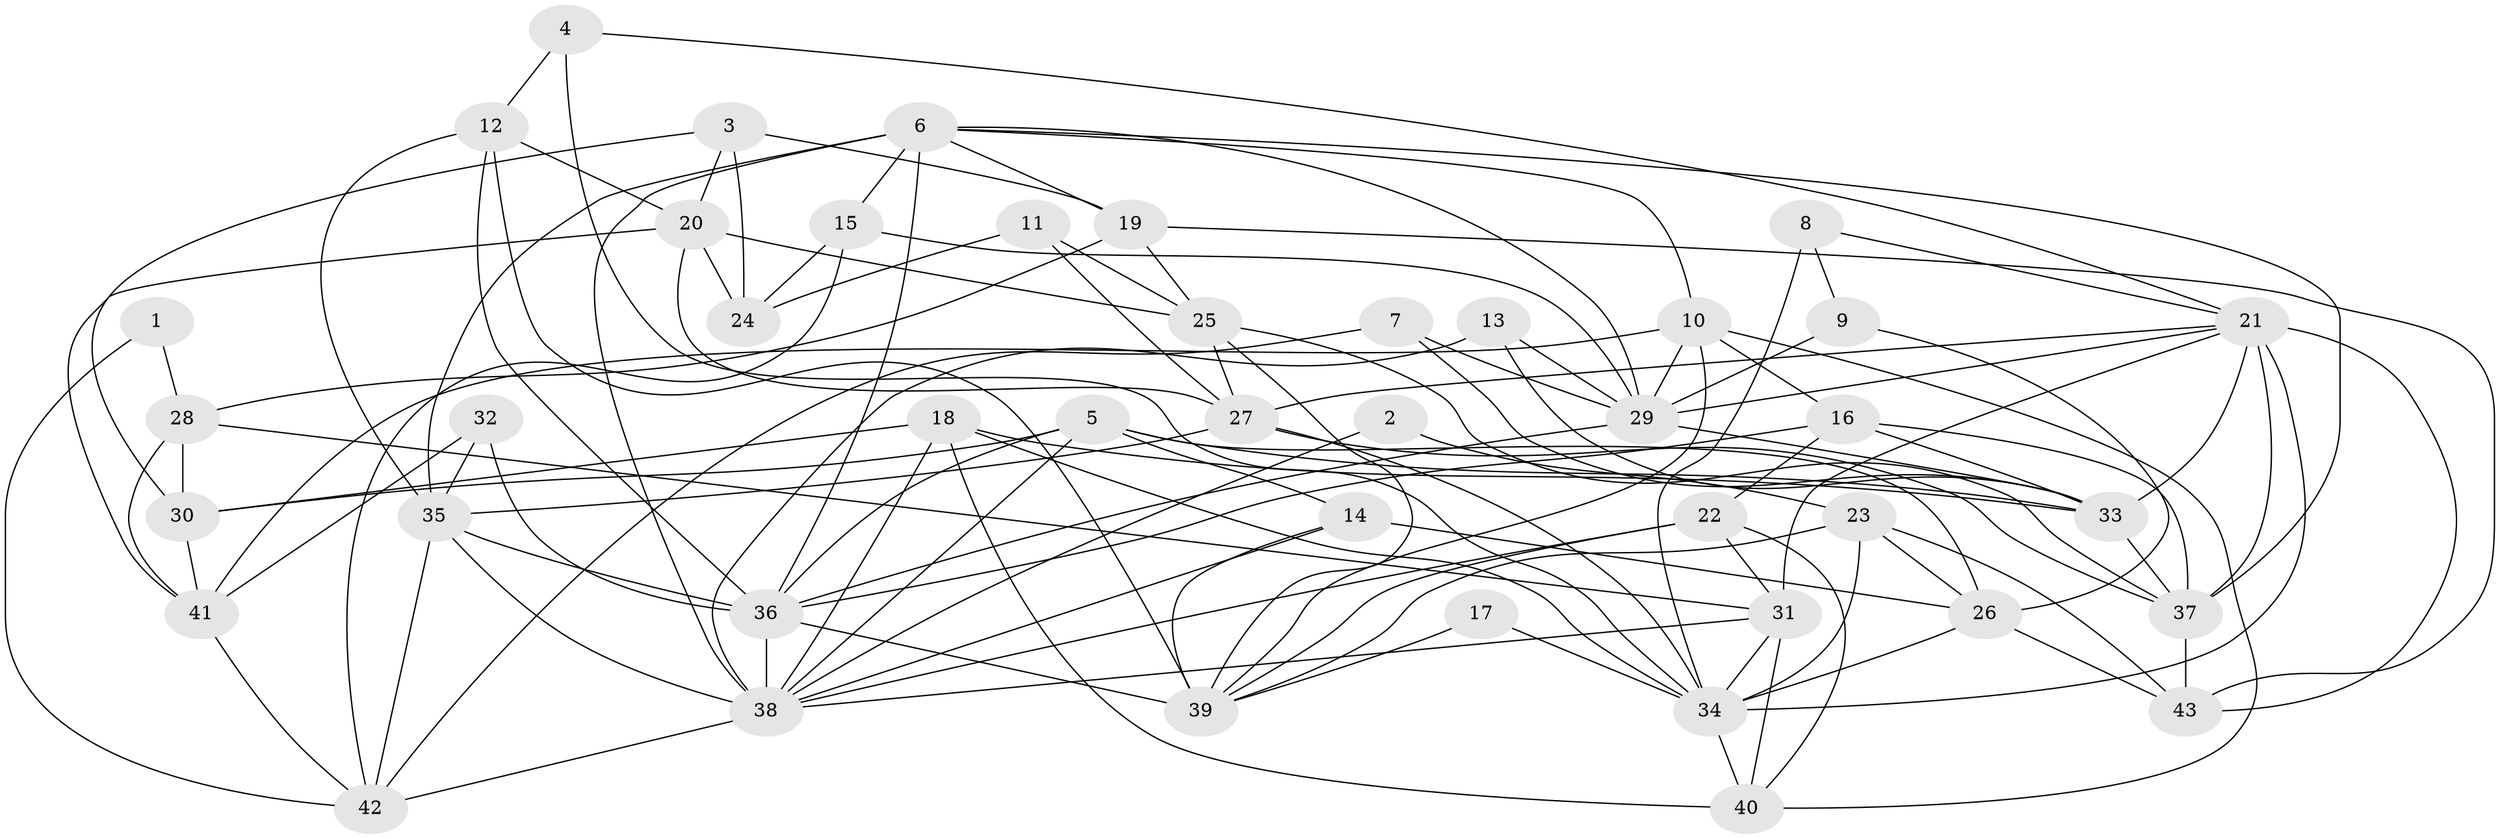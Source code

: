 // original degree distribution, {3: 0.27906976744186046, 4: 0.313953488372093, 2: 0.10465116279069768, 6: 0.05813953488372093, 8: 0.03488372093023256, 7: 0.011627906976744186, 5: 0.19767441860465115}
// Generated by graph-tools (version 1.1) at 2025/26/03/09/25 03:26:17]
// undirected, 43 vertices, 117 edges
graph export_dot {
graph [start="1"]
  node [color=gray90,style=filled];
  1;
  2;
  3;
  4;
  5;
  6;
  7;
  8;
  9;
  10;
  11;
  12;
  13;
  14;
  15;
  16;
  17;
  18;
  19;
  20;
  21;
  22;
  23;
  24;
  25;
  26;
  27;
  28;
  29;
  30;
  31;
  32;
  33;
  34;
  35;
  36;
  37;
  38;
  39;
  40;
  41;
  42;
  43;
  1 -- 28 [weight=1.0];
  1 -- 42 [weight=1.0];
  2 -- 23 [weight=1.0];
  2 -- 38 [weight=1.0];
  3 -- 19 [weight=1.0];
  3 -- 20 [weight=1.0];
  3 -- 24 [weight=1.0];
  3 -- 30 [weight=1.0];
  4 -- 12 [weight=1.0];
  4 -- 21 [weight=1.0];
  4 -- 34 [weight=1.0];
  5 -- 14 [weight=1.0];
  5 -- 26 [weight=1.0];
  5 -- 30 [weight=1.0];
  5 -- 33 [weight=1.0];
  5 -- 36 [weight=1.0];
  5 -- 38 [weight=1.0];
  6 -- 10 [weight=1.0];
  6 -- 15 [weight=2.0];
  6 -- 19 [weight=1.0];
  6 -- 29 [weight=1.0];
  6 -- 35 [weight=1.0];
  6 -- 36 [weight=3.0];
  6 -- 37 [weight=2.0];
  6 -- 38 [weight=1.0];
  7 -- 29 [weight=1.0];
  7 -- 33 [weight=1.0];
  7 -- 42 [weight=1.0];
  8 -- 9 [weight=1.0];
  8 -- 21 [weight=1.0];
  8 -- 34 [weight=2.0];
  9 -- 26 [weight=1.0];
  9 -- 29 [weight=1.0];
  10 -- 16 [weight=1.0];
  10 -- 29 [weight=1.0];
  10 -- 39 [weight=1.0];
  10 -- 40 [weight=1.0];
  10 -- 41 [weight=1.0];
  11 -- 24 [weight=1.0];
  11 -- 25 [weight=1.0];
  11 -- 27 [weight=1.0];
  12 -- 20 [weight=1.0];
  12 -- 35 [weight=1.0];
  12 -- 36 [weight=1.0];
  12 -- 39 [weight=1.0];
  13 -- 29 [weight=1.0];
  13 -- 33 [weight=1.0];
  13 -- 38 [weight=1.0];
  14 -- 26 [weight=1.0];
  14 -- 38 [weight=1.0];
  14 -- 39 [weight=1.0];
  15 -- 24 [weight=1.0];
  15 -- 29 [weight=1.0];
  15 -- 42 [weight=1.0];
  16 -- 22 [weight=1.0];
  16 -- 33 [weight=1.0];
  16 -- 36 [weight=1.0];
  16 -- 37 [weight=1.0];
  17 -- 34 [weight=1.0];
  17 -- 39 [weight=1.0];
  18 -- 30 [weight=1.0];
  18 -- 33 [weight=1.0];
  18 -- 34 [weight=1.0];
  18 -- 38 [weight=1.0];
  18 -- 40 [weight=2.0];
  19 -- 25 [weight=1.0];
  19 -- 28 [weight=1.0];
  19 -- 43 [weight=1.0];
  20 -- 24 [weight=1.0];
  20 -- 25 [weight=1.0];
  20 -- 27 [weight=1.0];
  20 -- 41 [weight=1.0];
  21 -- 27 [weight=1.0];
  21 -- 29 [weight=1.0];
  21 -- 31 [weight=1.0];
  21 -- 33 [weight=1.0];
  21 -- 34 [weight=2.0];
  21 -- 37 [weight=1.0];
  21 -- 43 [weight=1.0];
  22 -- 31 [weight=1.0];
  22 -- 38 [weight=1.0];
  22 -- 39 [weight=1.0];
  22 -- 40 [weight=1.0];
  23 -- 26 [weight=1.0];
  23 -- 34 [weight=1.0];
  23 -- 39 [weight=1.0];
  23 -- 43 [weight=1.0];
  25 -- 27 [weight=1.0];
  25 -- 37 [weight=1.0];
  25 -- 39 [weight=1.0];
  26 -- 34 [weight=1.0];
  26 -- 43 [weight=1.0];
  27 -- 34 [weight=1.0];
  27 -- 35 [weight=1.0];
  27 -- 37 [weight=1.0];
  28 -- 30 [weight=1.0];
  28 -- 31 [weight=1.0];
  28 -- 41 [weight=1.0];
  29 -- 33 [weight=1.0];
  29 -- 36 [weight=1.0];
  30 -- 41 [weight=1.0];
  31 -- 34 [weight=1.0];
  31 -- 38 [weight=1.0];
  31 -- 40 [weight=1.0];
  32 -- 35 [weight=1.0];
  32 -- 36 [weight=1.0];
  32 -- 41 [weight=1.0];
  33 -- 37 [weight=1.0];
  34 -- 40 [weight=1.0];
  35 -- 36 [weight=1.0];
  35 -- 38 [weight=2.0];
  35 -- 42 [weight=1.0];
  36 -- 38 [weight=2.0];
  36 -- 39 [weight=2.0];
  37 -- 43 [weight=1.0];
  38 -- 42 [weight=1.0];
  41 -- 42 [weight=1.0];
}
